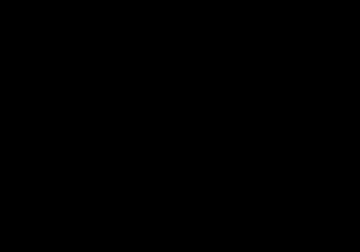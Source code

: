 #!/usr/bin/env gnuplot
# decay_function_check.gp
# plots decay functions for the Ewald sumation of dipoles.
# Author: Takeshi Nishimatsu
# $Date: 2016-08-06 09:56:05 +0900 (土, 06  8 2016) $
# $Rev: 2889 $
# $Author: t-nissie $
##
Lz=16
a0=3.94
kappa=0.1125
inp=sprintf("< ./decay_function_check %.5f %d %.5f", a0, Lz, kappa)

set terminal postscript eps enhanced color 'Times-Roman' 20
set encoding iso_8859_1
set output 'decay_function_check.eps'

set grid
set key right spacing 1.4
set bmargin 4
set lmargin 16
set xlabel '{/Times-Italic r} / {/Times-Italic a}_0 ,'.\
        '   {/Times-Italic k} / (2{/Symbol p} / ({/Times-Italic La}_0))'
set ylabel '\305^{-3}'
set logscale y
set xtics Lz/2
set yrange [1e-70:1]
set xrange [0:Lz*1.5]
set ytics ("1"  1.0e0,\
           "10^{-10}" 1.0e-10,\
           "10^{-20}" 1.0e-20,\
           "10^{-30}" 1.0e-30,\
           "10^{-40}" 1.0e-40,\
           "10^{-50}" 1.0e-50,\
           "10^{-60}" 1.0e-60,\
           "10^{-70}" 1.0e-70)

set arrow 1 from -Lz/2,1e-22 to Lz/2,1e-22 heads lt 4 lw 2
set arrow 2 from     0,1e-52 to Lz,  1e-52 heads lt 7 lw 2
set label 1 'first Brillouin zone' at    0,1e-25 center textcolor lt 4
set label 2 'super cell size'      at Lz/2,1e-55 center textcolor lt 7

plot inp using 1:3 title '{/Times-Italic B}({/Times-Italic r}, {/Symbol k})'   with lp lw 3,\
     inp using 1:4 title '{/Times-Italic Crr}({/Times-Italic r}, {/Symbol k})' with lp lw 3,\
     exp(-(2*pi*x/(a0*Lz))**2 / kappa**2 )/a0**3\
     title 'exp(-{/Times-Italic k}^2/{/Symbol k}^2) / {/Times-Italic a}_0^3' with l lw 3
set output
#!epstopdf decay_function_check.eps
#Local variables:
#  compile-command: "gnuplot decay_function_check.gp"
#End:
